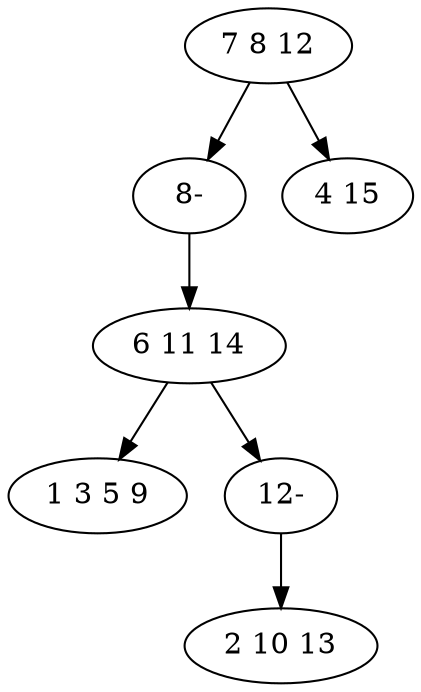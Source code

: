 digraph true_tree {
	"0" -> "6"
	"0" -> "2"
	"1" -> "3"
	"1" -> "5"
	"5" -> "4"
	"6" -> "1"
	"0" [label="7 8 12"];
	"1" [label="6 11 14"];
	"2" [label="4 15"];
	"3" [label="1 3 5 9"];
	"4" [label="2 10 13"];
	"5" [label="12-"];
	"6" [label="8-"];
}
